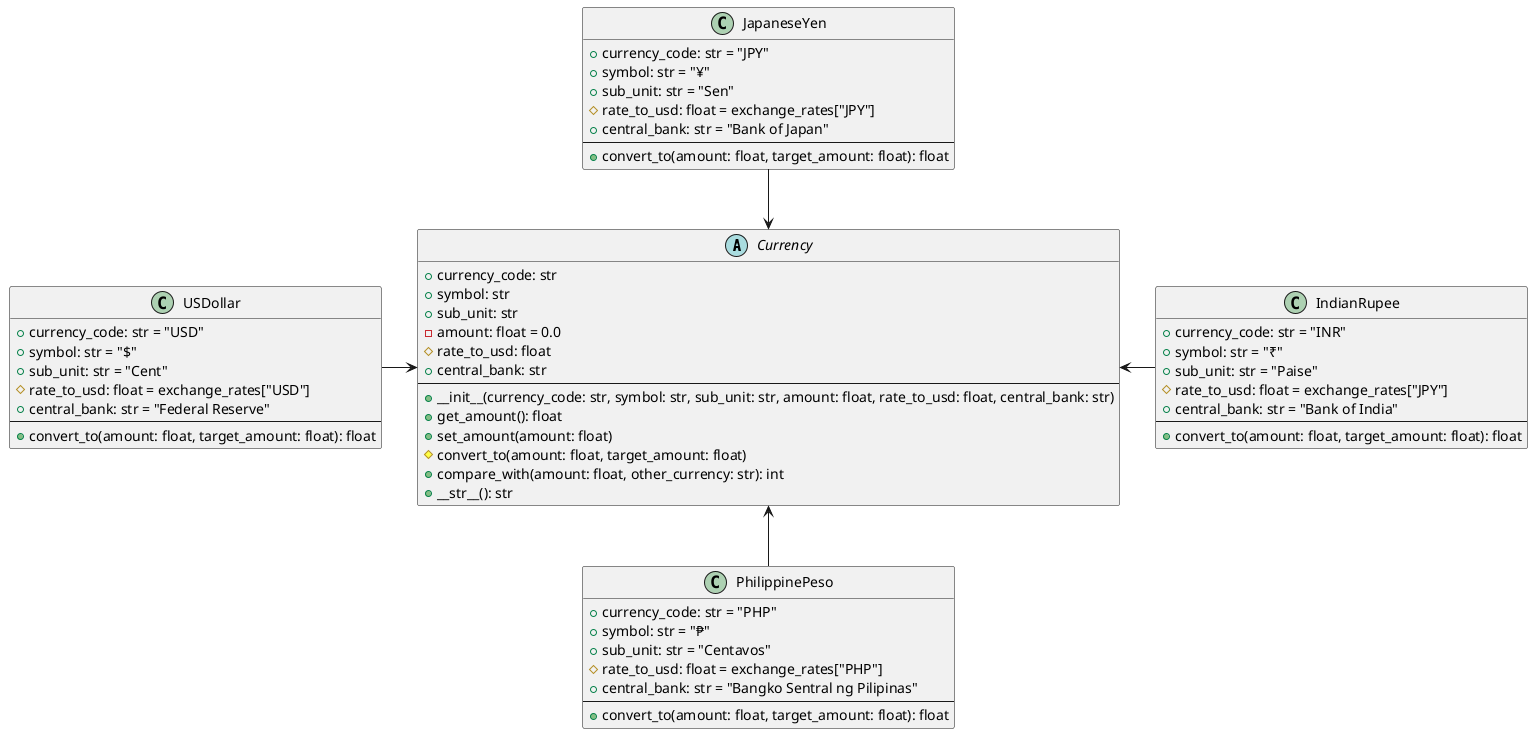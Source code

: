 @startuml currency_uml

abstract class Currency {
    + currency_code: str
    + symbol: str
    + sub_unit: str
    - amount: float = 0.0
    # rate_to_usd: float
    + central_bank: str
    ---
    + __init__(currency_code: str, symbol: str, sub_unit: str, amount: float, rate_to_usd: float, central_bank: str)
    + get_amount(): float
    + set_amount(amount: float)
    # convert_to(amount: float, target_amount: float)
    + compare_with(amount: float, other_currency: str): int
    + __str__(): str
}

class PhilippinePeso {
    + currency_code: str = "PHP"
    + symbol: str = "₱"
    + sub_unit: str = "Centavos"
    # rate_to_usd: float = exchange_rates["PHP"]
    + central_bank: str = "Bangko Sentral ng Pilipinas"
    ---
    + convert_to(amount: float, target_amount: float): float
}

class JapaneseYen {
    + currency_code: str = "JPY"
    + symbol: str = "¥"
    + sub_unit: str = "Sen"
    # rate_to_usd: float = exchange_rates["JPY"]
    + central_bank: str = "Bank of Japan"
    ---
    + convert_to(amount: float, target_amount: float): float
}

class USDollar {
    + currency_code: str = "USD"
    + symbol: str = "$"
    + sub_unit: str = "Cent"
    # rate_to_usd: float = exchange_rates["USD"]
    + central_bank: str = "Federal Reserve"
    ---
    + convert_to(amount: float, target_amount: float): float
}

class IndianRupee {
    + currency_code: str = "INR"
    + symbol: str = "₹"
    + sub_unit: str = "Paise"
    # rate_to_usd: float = exchange_rates["JPY"]
    + central_bank: str = "Bank of India"
    ---
    + convert_to(amount: float, target_amount: float): float
}

Currency <-down- PhilippinePeso 
Currency <-up- JapaneseYen
Currency <-left- USDollar
Currency <-right- IndianRupee

@enduml